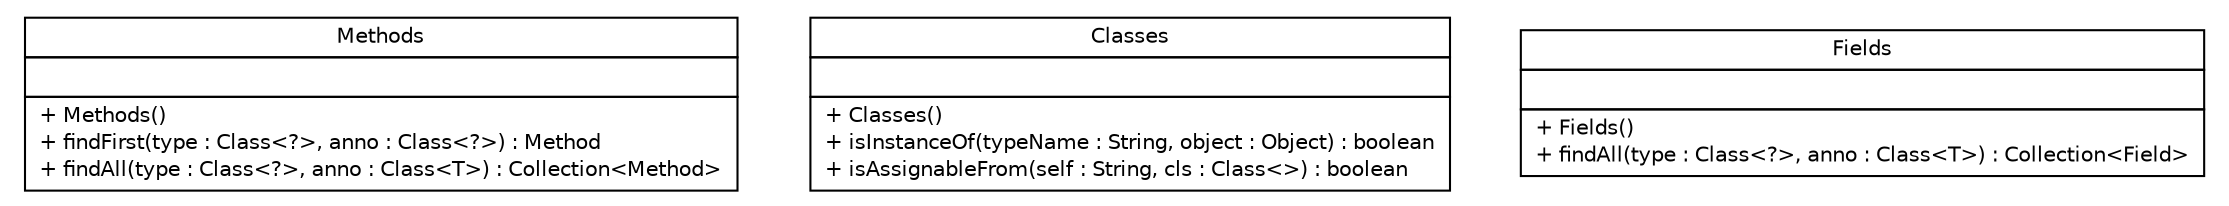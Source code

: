 #!/usr/local/bin/dot
#
# Class diagram 
# Generated by UMLGraph version R5_6 (http://www.umlgraph.org/)
#

digraph G {
	edge [fontname="Helvetica",fontsize=10,labelfontname="Helvetica",labelfontsize=10];
	node [fontname="Helvetica",fontsize=10,shape=plaintext];
	nodesep=0.25;
	ranksep=0.5;
	// sorcer.util.reflect.Methods
	c5889 [label=<<table title="sorcer.util.reflect.Methods" border="0" cellborder="1" cellspacing="0" cellpadding="2" port="p" href="./Methods.html">
		<tr><td><table border="0" cellspacing="0" cellpadding="1">
<tr><td align="center" balign="center"> Methods </td></tr>
		</table></td></tr>
		<tr><td><table border="0" cellspacing="0" cellpadding="1">
<tr><td align="left" balign="left">  </td></tr>
		</table></td></tr>
		<tr><td><table border="0" cellspacing="0" cellpadding="1">
<tr><td align="left" balign="left"> + Methods() </td></tr>
<tr><td align="left" balign="left"> + findFirst(type : Class&lt;?&gt;, anno : Class&lt;?&gt;) : Method </td></tr>
<tr><td align="left" balign="left"> + findAll(type : Class&lt;?&gt;, anno : Class&lt;T&gt;) : Collection&lt;Method&gt; </td></tr>
		</table></td></tr>
		</table>>, URL="./Methods.html", fontname="Helvetica", fontcolor="black", fontsize=10.0];
	// sorcer.util.reflect.Classes
	c5890 [label=<<table title="sorcer.util.reflect.Classes" border="0" cellborder="1" cellspacing="0" cellpadding="2" port="p" href="./Classes.html">
		<tr><td><table border="0" cellspacing="0" cellpadding="1">
<tr><td align="center" balign="center"> Classes </td></tr>
		</table></td></tr>
		<tr><td><table border="0" cellspacing="0" cellpadding="1">
<tr><td align="left" balign="left">  </td></tr>
		</table></td></tr>
		<tr><td><table border="0" cellspacing="0" cellpadding="1">
<tr><td align="left" balign="left"> + Classes() </td></tr>
<tr><td align="left" balign="left"> + isInstanceOf(typeName : String, object : Object) : boolean </td></tr>
<tr><td align="left" balign="left"> + isAssignableFrom(self : String, cls : Class&lt;&gt;) : boolean </td></tr>
		</table></td></tr>
		</table>>, URL="./Classes.html", fontname="Helvetica", fontcolor="black", fontsize=10.0];
	// sorcer.util.reflect.Fields
	c5891 [label=<<table title="sorcer.util.reflect.Fields" border="0" cellborder="1" cellspacing="0" cellpadding="2" port="p" href="./Fields.html">
		<tr><td><table border="0" cellspacing="0" cellpadding="1">
<tr><td align="center" balign="center"> Fields </td></tr>
		</table></td></tr>
		<tr><td><table border="0" cellspacing="0" cellpadding="1">
<tr><td align="left" balign="left">  </td></tr>
		</table></td></tr>
		<tr><td><table border="0" cellspacing="0" cellpadding="1">
<tr><td align="left" balign="left"> + Fields() </td></tr>
<tr><td align="left" balign="left"> + findAll(type : Class&lt;?&gt;, anno : Class&lt;T&gt;) : Collection&lt;Field&gt; </td></tr>
		</table></td></tr>
		</table>>, URL="./Fields.html", fontname="Helvetica", fontcolor="black", fontsize=10.0];
}

